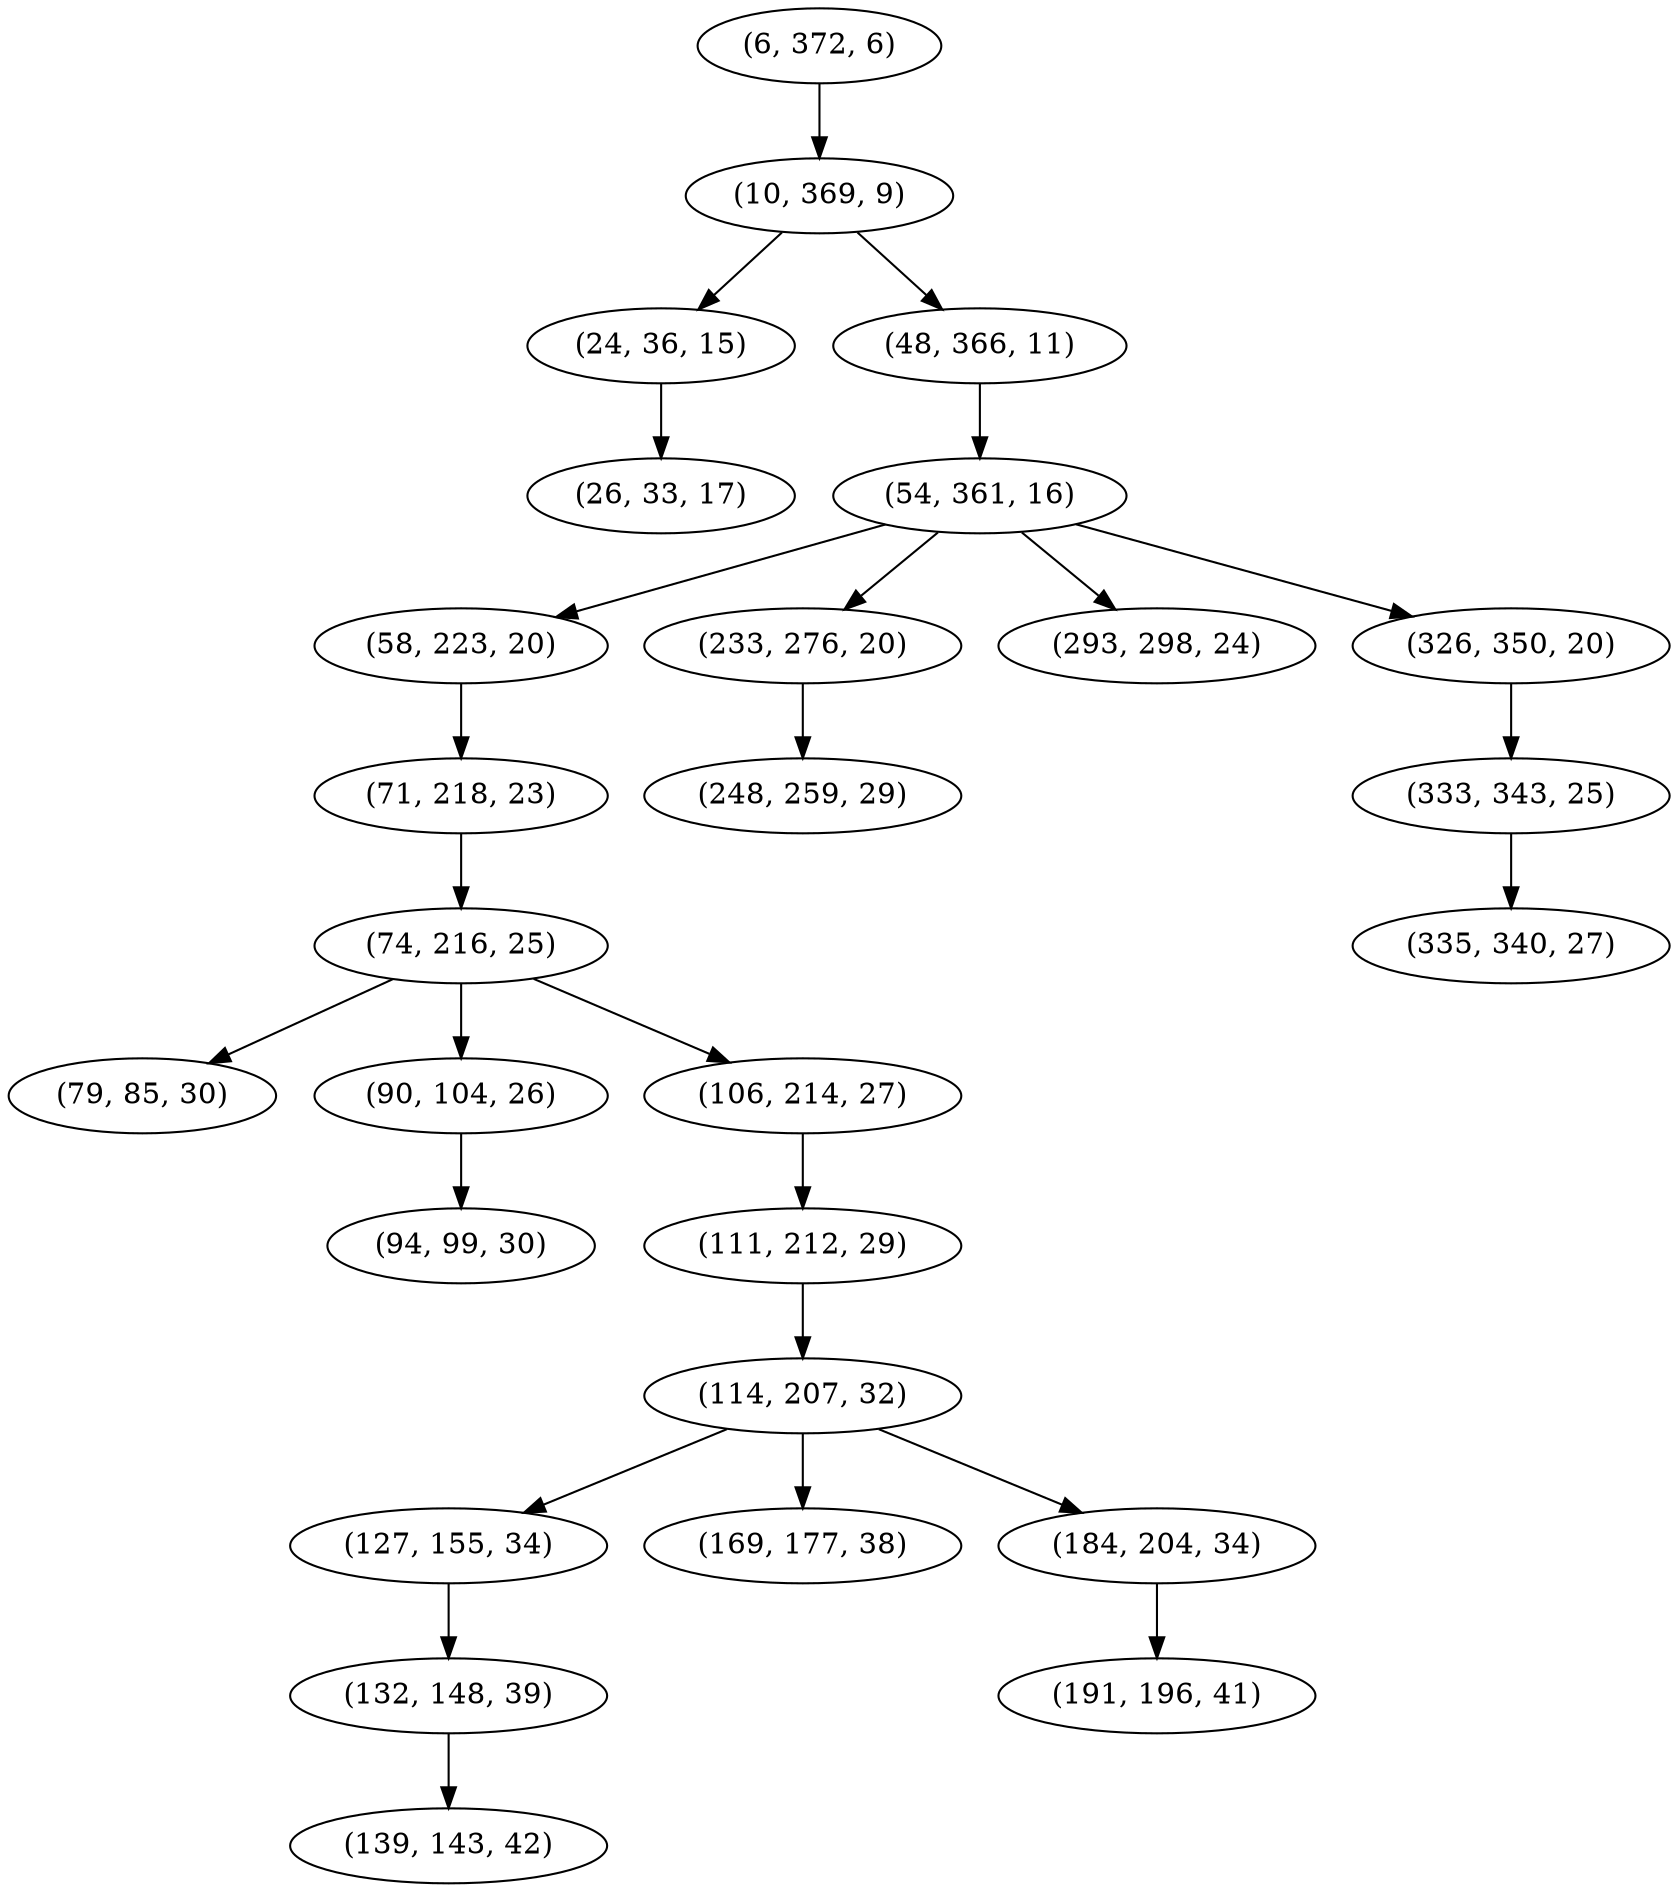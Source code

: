 digraph tree {
    "(6, 372, 6)";
    "(10, 369, 9)";
    "(24, 36, 15)";
    "(26, 33, 17)";
    "(48, 366, 11)";
    "(54, 361, 16)";
    "(58, 223, 20)";
    "(71, 218, 23)";
    "(74, 216, 25)";
    "(79, 85, 30)";
    "(90, 104, 26)";
    "(94, 99, 30)";
    "(106, 214, 27)";
    "(111, 212, 29)";
    "(114, 207, 32)";
    "(127, 155, 34)";
    "(132, 148, 39)";
    "(139, 143, 42)";
    "(169, 177, 38)";
    "(184, 204, 34)";
    "(191, 196, 41)";
    "(233, 276, 20)";
    "(248, 259, 29)";
    "(293, 298, 24)";
    "(326, 350, 20)";
    "(333, 343, 25)";
    "(335, 340, 27)";
    "(6, 372, 6)" -> "(10, 369, 9)";
    "(10, 369, 9)" -> "(24, 36, 15)";
    "(10, 369, 9)" -> "(48, 366, 11)";
    "(24, 36, 15)" -> "(26, 33, 17)";
    "(48, 366, 11)" -> "(54, 361, 16)";
    "(54, 361, 16)" -> "(58, 223, 20)";
    "(54, 361, 16)" -> "(233, 276, 20)";
    "(54, 361, 16)" -> "(293, 298, 24)";
    "(54, 361, 16)" -> "(326, 350, 20)";
    "(58, 223, 20)" -> "(71, 218, 23)";
    "(71, 218, 23)" -> "(74, 216, 25)";
    "(74, 216, 25)" -> "(79, 85, 30)";
    "(74, 216, 25)" -> "(90, 104, 26)";
    "(74, 216, 25)" -> "(106, 214, 27)";
    "(90, 104, 26)" -> "(94, 99, 30)";
    "(106, 214, 27)" -> "(111, 212, 29)";
    "(111, 212, 29)" -> "(114, 207, 32)";
    "(114, 207, 32)" -> "(127, 155, 34)";
    "(114, 207, 32)" -> "(169, 177, 38)";
    "(114, 207, 32)" -> "(184, 204, 34)";
    "(127, 155, 34)" -> "(132, 148, 39)";
    "(132, 148, 39)" -> "(139, 143, 42)";
    "(184, 204, 34)" -> "(191, 196, 41)";
    "(233, 276, 20)" -> "(248, 259, 29)";
    "(326, 350, 20)" -> "(333, 343, 25)";
    "(333, 343, 25)" -> "(335, 340, 27)";
}
